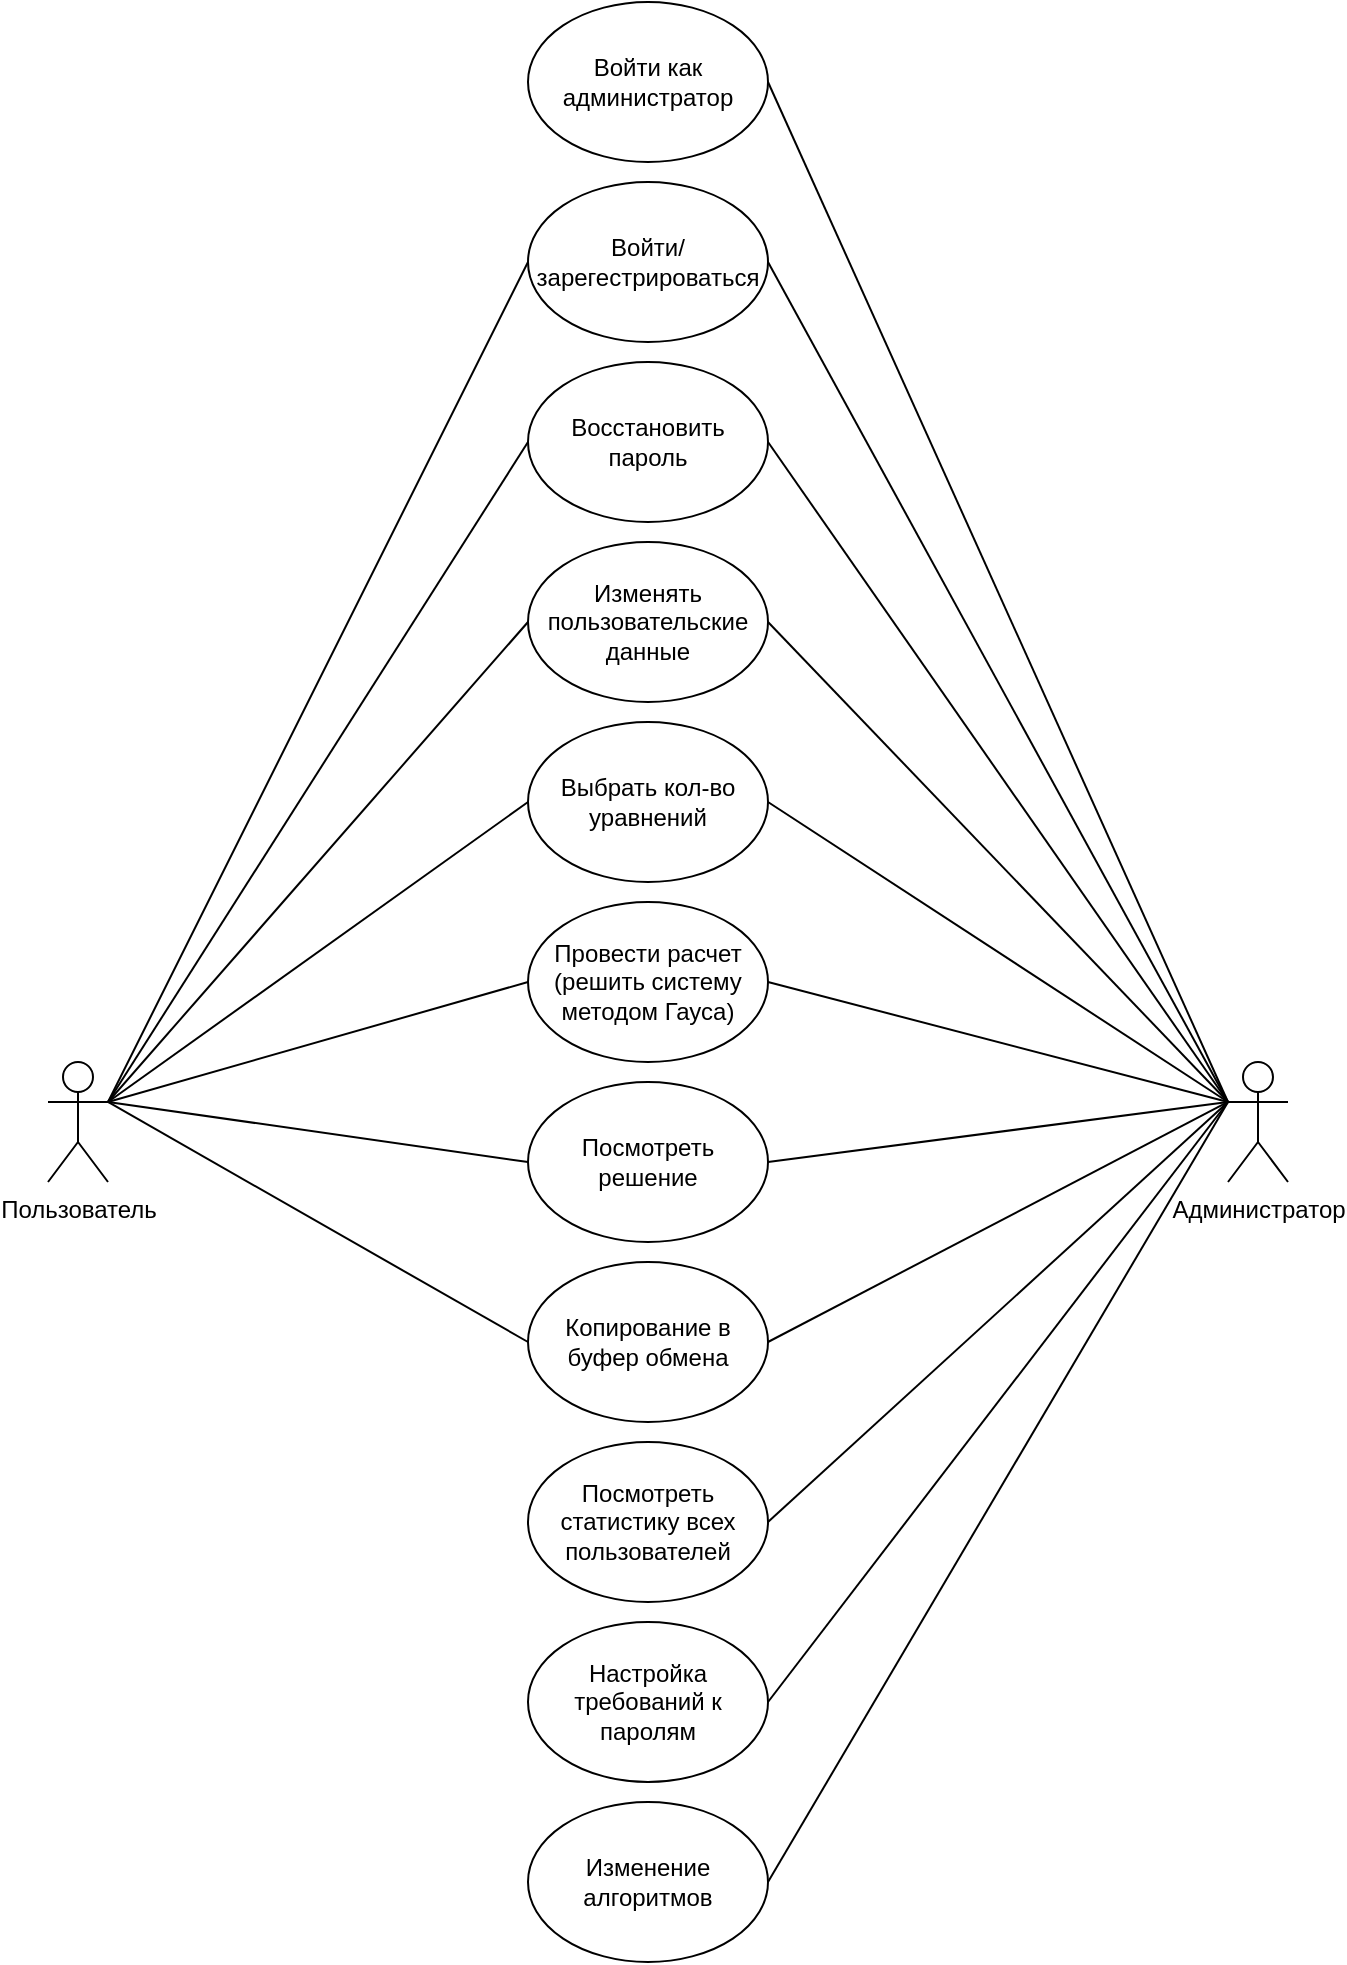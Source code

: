 <mxfile version="27.0.5">
  <diagram name="Страница — 1" id="omfdKFbqODgBR3_6B-VX">
    <mxGraphModel dx="1720" dy="2384" grid="1" gridSize="10" guides="1" tooltips="1" connect="1" arrows="1" fold="1" page="1" pageScale="1" pageWidth="827" pageHeight="1169" math="0" shadow="0">
      <root>
        <mxCell id="0" />
        <mxCell id="1" parent="0" />
        <mxCell id="Tb66It2B4Z3466OrSjz3-3" value="Пользователь" style="shape=umlActor;verticalLabelPosition=bottom;verticalAlign=top;html=1;outlineConnect=0;" parent="1" vertex="1">
          <mxGeometry x="104" y="-530" width="30" height="60" as="geometry" />
        </mxCell>
        <mxCell id="Tb66It2B4Z3466OrSjz3-4" value="Администратор" style="shape=umlActor;verticalLabelPosition=bottom;verticalAlign=top;html=1;outlineConnect=0;" parent="1" vertex="1">
          <mxGeometry x="694" y="-530" width="30" height="60" as="geometry" />
        </mxCell>
        <mxCell id="Tb66It2B4Z3466OrSjz3-7" value="Войти/зарегестрироваться" style="ellipse;whiteSpace=wrap;html=1;" parent="1" vertex="1">
          <mxGeometry x="344" y="-970" width="120" height="80" as="geometry" />
        </mxCell>
        <mxCell id="Tb66It2B4Z3466OrSjz3-8" value="Изменять пользовательские данные" style="ellipse;whiteSpace=wrap;html=1;" parent="1" vertex="1">
          <mxGeometry x="344" y="-790" width="120" height="80" as="geometry" />
        </mxCell>
        <mxCell id="Tb66It2B4Z3466OrSjz3-10" value="Посмотреть статистику всех пользователей" style="ellipse;whiteSpace=wrap;html=1;" parent="1" vertex="1">
          <mxGeometry x="344" y="-340" width="120" height="80" as="geometry" />
        </mxCell>
        <mxCell id="Tb66It2B4Z3466OrSjz3-11" value="Восстановить пароль" style="ellipse;whiteSpace=wrap;html=1;" parent="1" vertex="1">
          <mxGeometry x="344" y="-880" width="120" height="80" as="geometry" />
        </mxCell>
        <mxCell id="Tb66It2B4Z3466OrSjz3-12" value="Провести расчет (решить систему методом Гауса)" style="ellipse;whiteSpace=wrap;html=1;" parent="1" vertex="1">
          <mxGeometry x="344" y="-610" width="120" height="80" as="geometry" />
        </mxCell>
        <mxCell id="Tb66It2B4Z3466OrSjz3-13" value="Выбрать кол-во уравнений" style="ellipse;whiteSpace=wrap;html=1;" parent="1" vertex="1">
          <mxGeometry x="344" y="-700" width="120" height="80" as="geometry" />
        </mxCell>
        <mxCell id="Tb66It2B4Z3466OrSjz3-14" value="Посмотреть решение" style="ellipse;whiteSpace=wrap;html=1;" parent="1" vertex="1">
          <mxGeometry x="344" y="-520" width="120" height="80" as="geometry" />
        </mxCell>
        <mxCell id="Tb66It2B4Z3466OrSjz3-15" value="" style="endArrow=none;html=1;rounded=0;exitX=1;exitY=0.333;exitDx=0;exitDy=0;exitPerimeter=0;entryX=0;entryY=0.5;entryDx=0;entryDy=0;" parent="1" source="Tb66It2B4Z3466OrSjz3-3" target="Tb66It2B4Z3466OrSjz3-7" edge="1">
          <mxGeometry width="50" height="50" relative="1" as="geometry">
            <mxPoint x="294" y="-340" as="sourcePoint" />
            <mxPoint x="344" y="-390" as="targetPoint" />
          </mxGeometry>
        </mxCell>
        <mxCell id="Tb66It2B4Z3466OrSjz3-16" value="" style="endArrow=none;html=1;rounded=0;entryX=0;entryY=0.5;entryDx=0;entryDy=0;" parent="1" target="Tb66It2B4Z3466OrSjz3-11" edge="1">
          <mxGeometry width="50" height="50" relative="1" as="geometry">
            <mxPoint x="134" y="-510" as="sourcePoint" />
            <mxPoint x="344" y="-390" as="targetPoint" />
          </mxGeometry>
        </mxCell>
        <mxCell id="Tb66It2B4Z3466OrSjz3-17" value="" style="endArrow=none;html=1;rounded=0;entryX=0;entryY=0.5;entryDx=0;entryDy=0;" parent="1" target="Tb66It2B4Z3466OrSjz3-8" edge="1">
          <mxGeometry width="50" height="50" relative="1" as="geometry">
            <mxPoint x="134" y="-510" as="sourcePoint" />
            <mxPoint x="344" y="-390" as="targetPoint" />
          </mxGeometry>
        </mxCell>
        <mxCell id="Tb66It2B4Z3466OrSjz3-18" value="" style="endArrow=none;html=1;rounded=0;exitX=1;exitY=0.333;exitDx=0;exitDy=0;exitPerimeter=0;entryX=0;entryY=0.5;entryDx=0;entryDy=0;" parent="1" source="Tb66It2B4Z3466OrSjz3-3" target="Tb66It2B4Z3466OrSjz3-12" edge="1">
          <mxGeometry width="50" height="50" relative="1" as="geometry">
            <mxPoint x="294" y="-340" as="sourcePoint" />
            <mxPoint x="344" y="-390" as="targetPoint" />
          </mxGeometry>
        </mxCell>
        <mxCell id="Tb66It2B4Z3466OrSjz3-19" value="" style="endArrow=none;html=1;rounded=0;exitX=1;exitY=0.333;exitDx=0;exitDy=0;exitPerimeter=0;entryX=0;entryY=0.5;entryDx=0;entryDy=0;" parent="1" source="Tb66It2B4Z3466OrSjz3-3" target="Tb66It2B4Z3466OrSjz3-13" edge="1">
          <mxGeometry width="50" height="50" relative="1" as="geometry">
            <mxPoint x="294" y="-340" as="sourcePoint" />
            <mxPoint x="344" y="-390" as="targetPoint" />
          </mxGeometry>
        </mxCell>
        <mxCell id="Tb66It2B4Z3466OrSjz3-20" value="" style="endArrow=none;html=1;rounded=0;exitX=1;exitY=0.333;exitDx=0;exitDy=0;exitPerimeter=0;entryX=0;entryY=0.5;entryDx=0;entryDy=0;" parent="1" source="Tb66It2B4Z3466OrSjz3-3" target="Tb66It2B4Z3466OrSjz3-14" edge="1">
          <mxGeometry width="50" height="50" relative="1" as="geometry">
            <mxPoint x="294" y="-340" as="sourcePoint" />
            <mxPoint x="344" y="-390" as="targetPoint" />
          </mxGeometry>
        </mxCell>
        <mxCell id="Tb66It2B4Z3466OrSjz3-23" value="" style="endArrow=none;html=1;rounded=0;exitX=1;exitY=0.5;exitDx=0;exitDy=0;entryX=0;entryY=0.333;entryDx=0;entryDy=0;entryPerimeter=0;" parent="1" source="Tb66It2B4Z3466OrSjz3-7" target="Tb66It2B4Z3466OrSjz3-4" edge="1">
          <mxGeometry width="50" height="50" relative="1" as="geometry">
            <mxPoint x="294" y="-340" as="sourcePoint" />
            <mxPoint x="344" y="-390" as="targetPoint" />
          </mxGeometry>
        </mxCell>
        <mxCell id="Tb66It2B4Z3466OrSjz3-24" value="" style="endArrow=none;html=1;rounded=0;exitX=1;exitY=0.5;exitDx=0;exitDy=0;entryX=0;entryY=0.333;entryDx=0;entryDy=0;entryPerimeter=0;" parent="1" source="Tb66It2B4Z3466OrSjz3-11" target="Tb66It2B4Z3466OrSjz3-4" edge="1">
          <mxGeometry width="50" height="50" relative="1" as="geometry">
            <mxPoint x="294" y="-340" as="sourcePoint" />
            <mxPoint x="344" y="-390" as="targetPoint" />
          </mxGeometry>
        </mxCell>
        <mxCell id="Tb66It2B4Z3466OrSjz3-25" value="" style="endArrow=none;html=1;rounded=0;exitX=1;exitY=0.5;exitDx=0;exitDy=0;entryX=0;entryY=0.333;entryDx=0;entryDy=0;entryPerimeter=0;" parent="1" source="Tb66It2B4Z3466OrSjz3-8" target="Tb66It2B4Z3466OrSjz3-4" edge="1">
          <mxGeometry width="50" height="50" relative="1" as="geometry">
            <mxPoint x="304" y="-350" as="sourcePoint" />
            <mxPoint x="344" y="-390" as="targetPoint" />
          </mxGeometry>
        </mxCell>
        <mxCell id="Tb66It2B4Z3466OrSjz3-26" value="" style="endArrow=none;html=1;rounded=0;exitX=1;exitY=0.5;exitDx=0;exitDy=0;" parent="1" source="Tb66It2B4Z3466OrSjz3-12" edge="1">
          <mxGeometry width="50" height="50" relative="1" as="geometry">
            <mxPoint x="294" y="-340" as="sourcePoint" />
            <mxPoint x="694" y="-510" as="targetPoint" />
          </mxGeometry>
        </mxCell>
        <mxCell id="Tb66It2B4Z3466OrSjz3-27" value="" style="endArrow=none;html=1;rounded=0;exitX=1;exitY=0.5;exitDx=0;exitDy=0;" parent="1" source="Tb66It2B4Z3466OrSjz3-13" edge="1">
          <mxGeometry width="50" height="50" relative="1" as="geometry">
            <mxPoint x="294" y="-340" as="sourcePoint" />
            <mxPoint x="694" y="-510" as="targetPoint" />
          </mxGeometry>
        </mxCell>
        <mxCell id="Tb66It2B4Z3466OrSjz3-28" value="" style="endArrow=none;html=1;rounded=0;exitX=1;exitY=0.5;exitDx=0;exitDy=0;entryX=0;entryY=0.333;entryDx=0;entryDy=0;entryPerimeter=0;" parent="1" source="Tb66It2B4Z3466OrSjz3-14" target="Tb66It2B4Z3466OrSjz3-4" edge="1">
          <mxGeometry width="50" height="50" relative="1" as="geometry">
            <mxPoint x="294" y="-340" as="sourcePoint" />
            <mxPoint x="344" y="-390" as="targetPoint" />
          </mxGeometry>
        </mxCell>
        <mxCell id="Tb66It2B4Z3466OrSjz3-37" value="Войти как администратор" style="ellipse;whiteSpace=wrap;html=1;" parent="1" vertex="1">
          <mxGeometry x="344" y="-1060" width="120" height="80" as="geometry" />
        </mxCell>
        <mxCell id="Tb66It2B4Z3466OrSjz3-38" value="" style="endArrow=none;html=1;rounded=0;entryX=1;entryY=0.5;entryDx=0;entryDy=0;" parent="1" target="Tb66It2B4Z3466OrSjz3-37" edge="1">
          <mxGeometry width="50" height="50" relative="1" as="geometry">
            <mxPoint x="694" y="-510" as="sourcePoint" />
            <mxPoint x="344" y="-520" as="targetPoint" />
          </mxGeometry>
        </mxCell>
        <mxCell id="Tb66It2B4Z3466OrSjz3-42" value="" style="endArrow=none;html=1;rounded=0;exitX=1;exitY=0.5;exitDx=0;exitDy=0;" parent="1" source="Tb66It2B4Z3466OrSjz3-10" edge="1">
          <mxGeometry width="50" height="50" relative="1" as="geometry">
            <mxPoint x="294" y="30" as="sourcePoint" />
            <mxPoint x="694" y="-510" as="targetPoint" />
          </mxGeometry>
        </mxCell>
        <mxCell id="Tb66It2B4Z3466OrSjz3-43" value="" style="endArrow=none;html=1;rounded=0;exitX=1;exitY=0.5;exitDx=0;exitDy=0;" parent="1" source="O_-LU_-R4yDdNCtOAG-U-1" edge="1">
          <mxGeometry width="50" height="50" relative="1" as="geometry">
            <mxPoint x="464" y="-210" as="sourcePoint" />
            <mxPoint x="694" y="-510" as="targetPoint" />
          </mxGeometry>
        </mxCell>
        <mxCell id="O_-LU_-R4yDdNCtOAG-U-1" value="Настройка требований к паролям" style="ellipse;whiteSpace=wrap;html=1;" vertex="1" parent="1">
          <mxGeometry x="344" y="-250" width="120" height="80" as="geometry" />
        </mxCell>
        <mxCell id="O_-LU_-R4yDdNCtOAG-U-2" value="Изменение алгоритмов" style="ellipse;whiteSpace=wrap;html=1;" vertex="1" parent="1">
          <mxGeometry x="344" y="-160" width="120" height="80" as="geometry" />
        </mxCell>
        <mxCell id="O_-LU_-R4yDdNCtOAG-U-4" value="Копирование в буфер обмена" style="ellipse;whiteSpace=wrap;html=1;" vertex="1" parent="1">
          <mxGeometry x="344" y="-430" width="120" height="80" as="geometry" />
        </mxCell>
        <mxCell id="O_-LU_-R4yDdNCtOAG-U-6" value="" style="endArrow=none;html=1;rounded=0;exitX=1;exitY=0.5;exitDx=0;exitDy=0;entryX=0;entryY=0.333;entryDx=0;entryDy=0;entryPerimeter=0;" edge="1" parent="1" source="O_-LU_-R4yDdNCtOAG-U-4" target="Tb66It2B4Z3466OrSjz3-4">
          <mxGeometry width="50" height="50" relative="1" as="geometry">
            <mxPoint x="544" y="-90" as="sourcePoint" />
            <mxPoint x="694" y="-510" as="targetPoint" />
          </mxGeometry>
        </mxCell>
        <mxCell id="O_-LU_-R4yDdNCtOAG-U-7" value="" style="endArrow=none;html=1;rounded=0;exitX=0;exitY=0.5;exitDx=0;exitDy=0;entryX=1;entryY=0.333;entryDx=0;entryDy=0;entryPerimeter=0;" edge="1" parent="1" source="O_-LU_-R4yDdNCtOAG-U-4" target="Tb66It2B4Z3466OrSjz3-3">
          <mxGeometry width="50" height="50" relative="1" as="geometry">
            <mxPoint x="544" y="-90" as="sourcePoint" />
            <mxPoint x="594" y="-140" as="targetPoint" />
          </mxGeometry>
        </mxCell>
        <mxCell id="O_-LU_-R4yDdNCtOAG-U-8" value="" style="endArrow=none;html=1;rounded=0;exitX=1;exitY=0.5;exitDx=0;exitDy=0;entryX=0;entryY=0.333;entryDx=0;entryDy=0;entryPerimeter=0;" edge="1" parent="1" source="O_-LU_-R4yDdNCtOAG-U-2" target="Tb66It2B4Z3466OrSjz3-4">
          <mxGeometry width="50" height="50" relative="1" as="geometry">
            <mxPoint x="544" y="-90" as="sourcePoint" />
            <mxPoint x="594" y="-140" as="targetPoint" />
          </mxGeometry>
        </mxCell>
      </root>
    </mxGraphModel>
  </diagram>
</mxfile>
